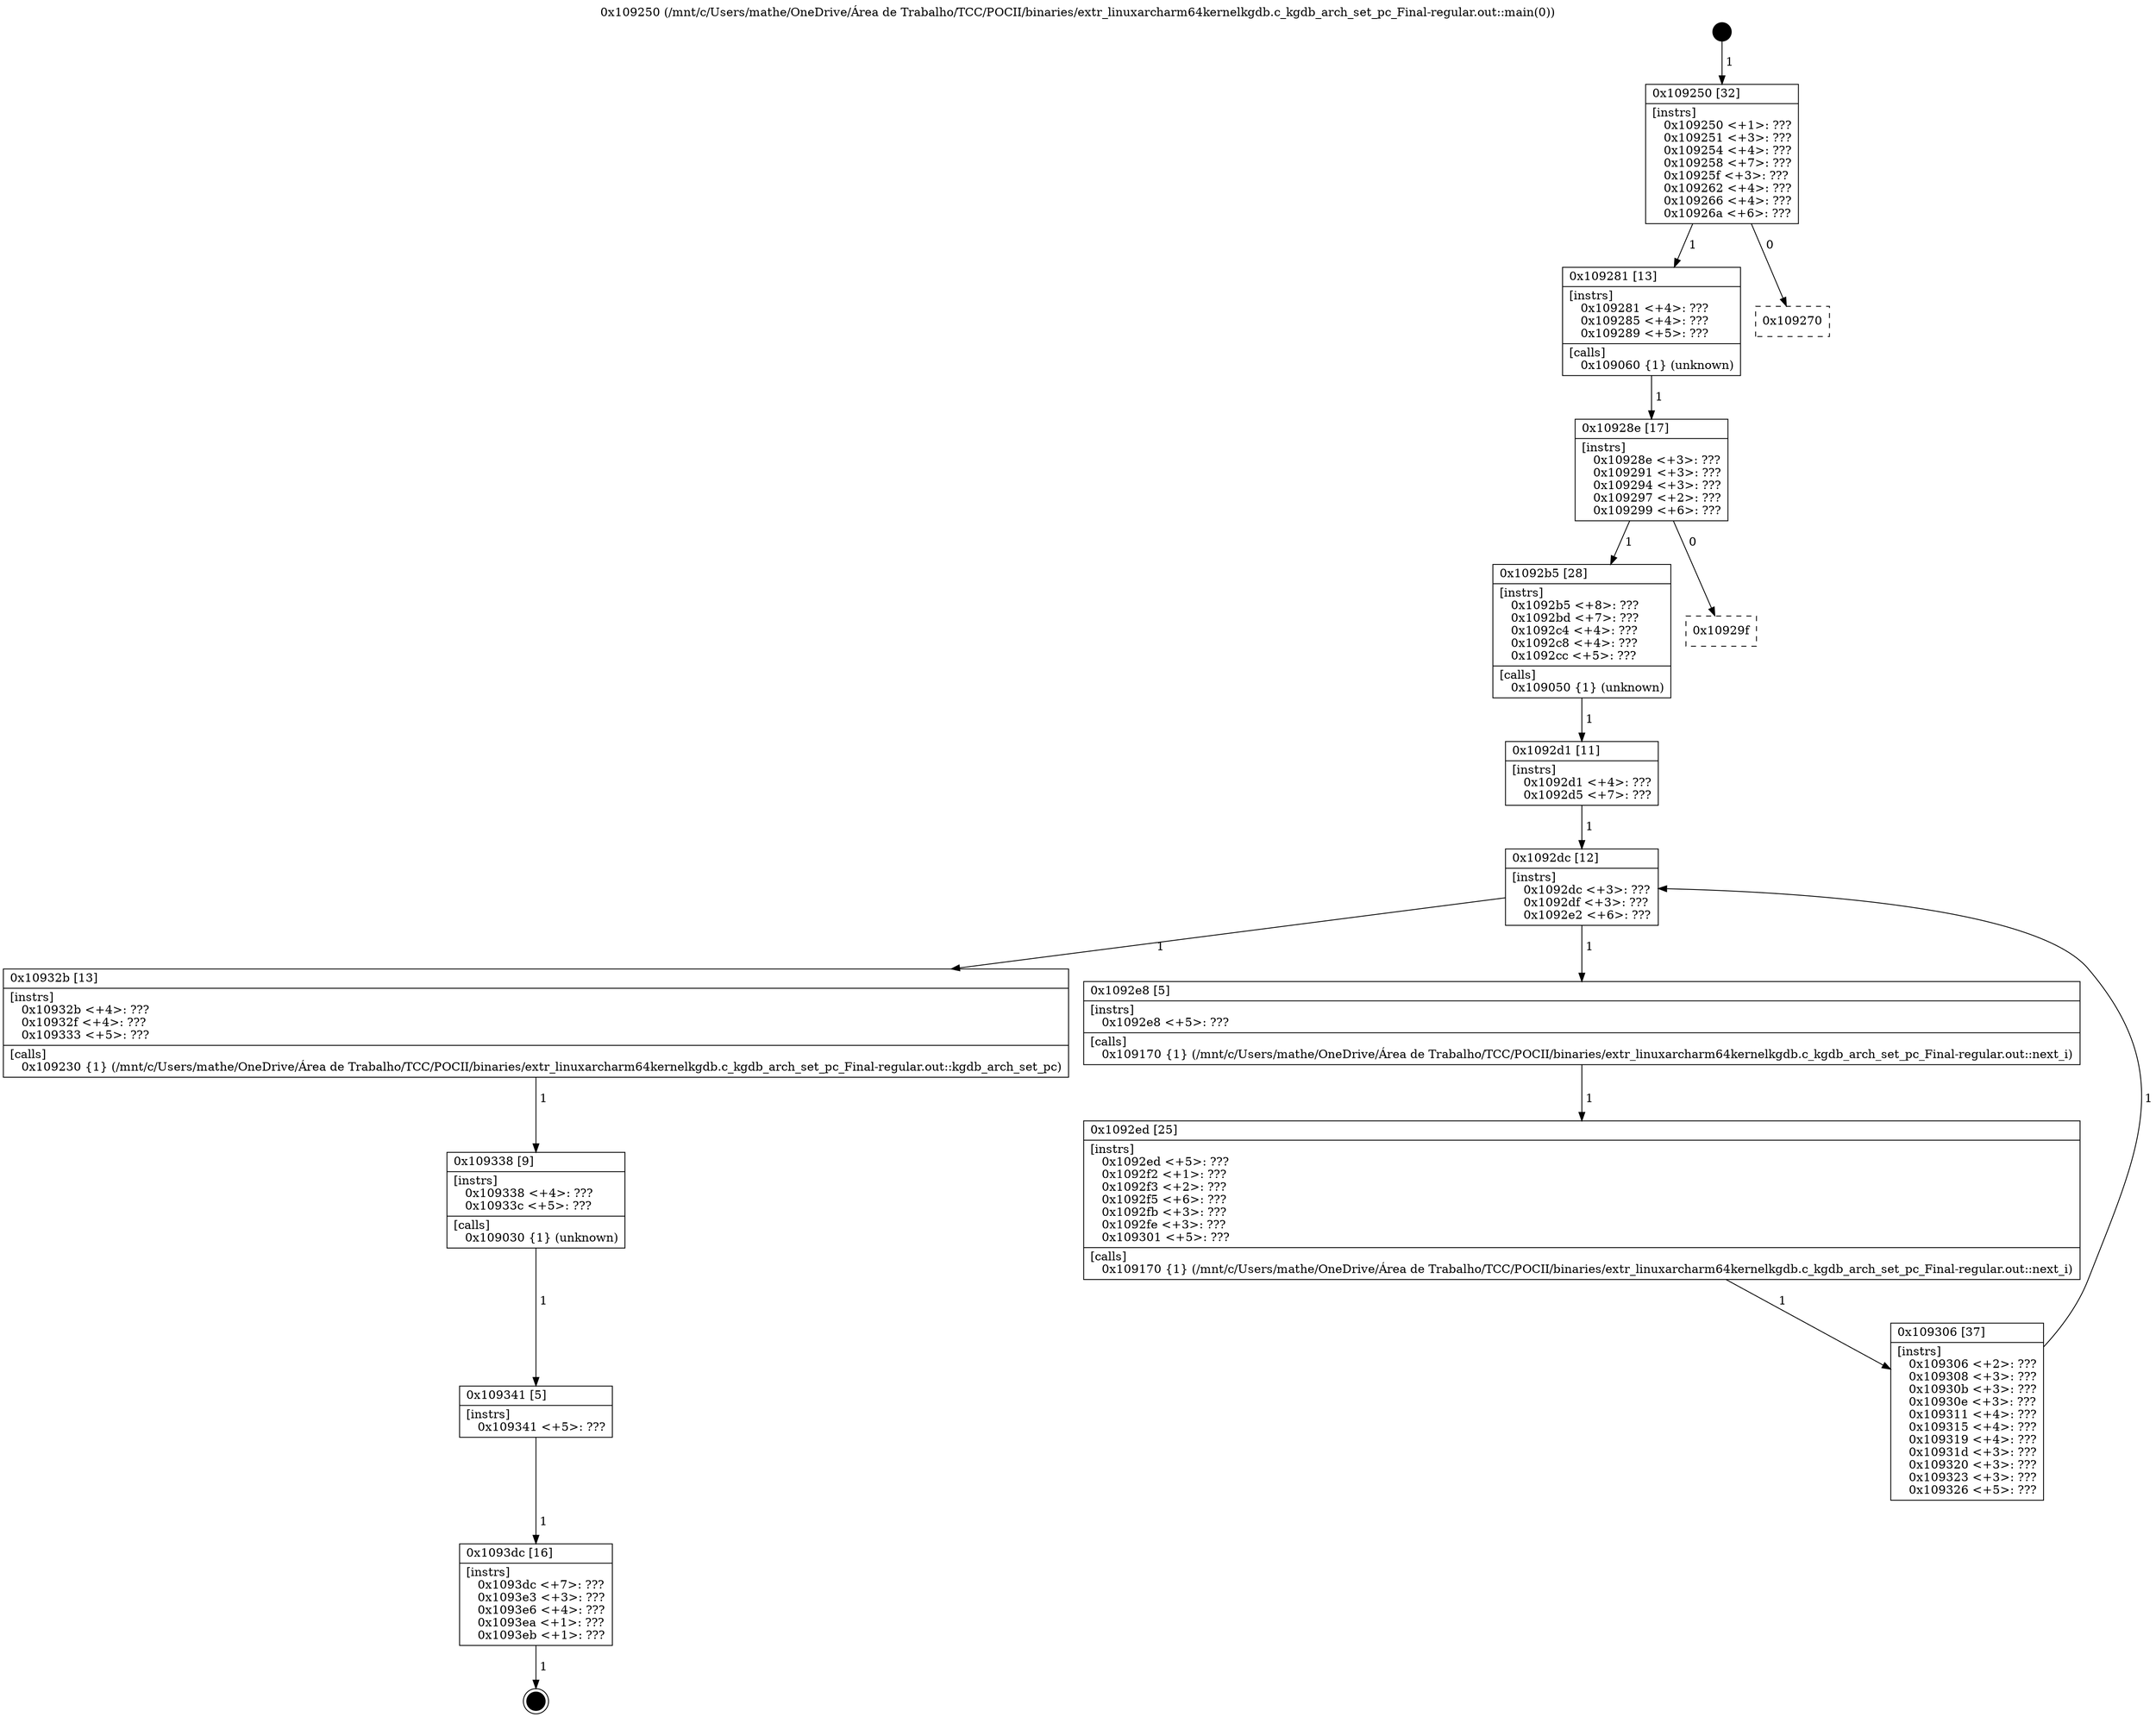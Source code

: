 digraph "0x109250" {
  label = "0x109250 (/mnt/c/Users/mathe/OneDrive/Área de Trabalho/TCC/POCII/binaries/extr_linuxarcharm64kernelkgdb.c_kgdb_arch_set_pc_Final-regular.out::main(0))"
  labelloc = "t"
  node[shape=record]

  Entry [label="",width=0.3,height=0.3,shape=circle,fillcolor=black,style=filled]
  "0x109250" [label="{
     0x109250 [32]\l
     | [instrs]\l
     &nbsp;&nbsp;0x109250 \<+1\>: ???\l
     &nbsp;&nbsp;0x109251 \<+3\>: ???\l
     &nbsp;&nbsp;0x109254 \<+4\>: ???\l
     &nbsp;&nbsp;0x109258 \<+7\>: ???\l
     &nbsp;&nbsp;0x10925f \<+3\>: ???\l
     &nbsp;&nbsp;0x109262 \<+4\>: ???\l
     &nbsp;&nbsp;0x109266 \<+4\>: ???\l
     &nbsp;&nbsp;0x10926a \<+6\>: ???\l
  }"]
  "0x109281" [label="{
     0x109281 [13]\l
     | [instrs]\l
     &nbsp;&nbsp;0x109281 \<+4\>: ???\l
     &nbsp;&nbsp;0x109285 \<+4\>: ???\l
     &nbsp;&nbsp;0x109289 \<+5\>: ???\l
     | [calls]\l
     &nbsp;&nbsp;0x109060 \{1\} (unknown)\l
  }"]
  "0x109270" [label="{
     0x109270\l
  }", style=dashed]
  "0x10928e" [label="{
     0x10928e [17]\l
     | [instrs]\l
     &nbsp;&nbsp;0x10928e \<+3\>: ???\l
     &nbsp;&nbsp;0x109291 \<+3\>: ???\l
     &nbsp;&nbsp;0x109294 \<+3\>: ???\l
     &nbsp;&nbsp;0x109297 \<+2\>: ???\l
     &nbsp;&nbsp;0x109299 \<+6\>: ???\l
  }"]
  "0x1092b5" [label="{
     0x1092b5 [28]\l
     | [instrs]\l
     &nbsp;&nbsp;0x1092b5 \<+8\>: ???\l
     &nbsp;&nbsp;0x1092bd \<+7\>: ???\l
     &nbsp;&nbsp;0x1092c4 \<+4\>: ???\l
     &nbsp;&nbsp;0x1092c8 \<+4\>: ???\l
     &nbsp;&nbsp;0x1092cc \<+5\>: ???\l
     | [calls]\l
     &nbsp;&nbsp;0x109050 \{1\} (unknown)\l
  }"]
  "0x10929f" [label="{
     0x10929f\l
  }", style=dashed]
  "0x1092dc" [label="{
     0x1092dc [12]\l
     | [instrs]\l
     &nbsp;&nbsp;0x1092dc \<+3\>: ???\l
     &nbsp;&nbsp;0x1092df \<+3\>: ???\l
     &nbsp;&nbsp;0x1092e2 \<+6\>: ???\l
  }"]
  "0x10932b" [label="{
     0x10932b [13]\l
     | [instrs]\l
     &nbsp;&nbsp;0x10932b \<+4\>: ???\l
     &nbsp;&nbsp;0x10932f \<+4\>: ???\l
     &nbsp;&nbsp;0x109333 \<+5\>: ???\l
     | [calls]\l
     &nbsp;&nbsp;0x109230 \{1\} (/mnt/c/Users/mathe/OneDrive/Área de Trabalho/TCC/POCII/binaries/extr_linuxarcharm64kernelkgdb.c_kgdb_arch_set_pc_Final-regular.out::kgdb_arch_set_pc)\l
  }"]
  "0x1092e8" [label="{
     0x1092e8 [5]\l
     | [instrs]\l
     &nbsp;&nbsp;0x1092e8 \<+5\>: ???\l
     | [calls]\l
     &nbsp;&nbsp;0x109170 \{1\} (/mnt/c/Users/mathe/OneDrive/Área de Trabalho/TCC/POCII/binaries/extr_linuxarcharm64kernelkgdb.c_kgdb_arch_set_pc_Final-regular.out::next_i)\l
  }"]
  "0x1092ed" [label="{
     0x1092ed [25]\l
     | [instrs]\l
     &nbsp;&nbsp;0x1092ed \<+5\>: ???\l
     &nbsp;&nbsp;0x1092f2 \<+1\>: ???\l
     &nbsp;&nbsp;0x1092f3 \<+2\>: ???\l
     &nbsp;&nbsp;0x1092f5 \<+6\>: ???\l
     &nbsp;&nbsp;0x1092fb \<+3\>: ???\l
     &nbsp;&nbsp;0x1092fe \<+3\>: ???\l
     &nbsp;&nbsp;0x109301 \<+5\>: ???\l
     | [calls]\l
     &nbsp;&nbsp;0x109170 \{1\} (/mnt/c/Users/mathe/OneDrive/Área de Trabalho/TCC/POCII/binaries/extr_linuxarcharm64kernelkgdb.c_kgdb_arch_set_pc_Final-regular.out::next_i)\l
  }"]
  "0x109306" [label="{
     0x109306 [37]\l
     | [instrs]\l
     &nbsp;&nbsp;0x109306 \<+2\>: ???\l
     &nbsp;&nbsp;0x109308 \<+3\>: ???\l
     &nbsp;&nbsp;0x10930b \<+3\>: ???\l
     &nbsp;&nbsp;0x10930e \<+3\>: ???\l
     &nbsp;&nbsp;0x109311 \<+4\>: ???\l
     &nbsp;&nbsp;0x109315 \<+4\>: ???\l
     &nbsp;&nbsp;0x109319 \<+4\>: ???\l
     &nbsp;&nbsp;0x10931d \<+3\>: ???\l
     &nbsp;&nbsp;0x109320 \<+3\>: ???\l
     &nbsp;&nbsp;0x109323 \<+3\>: ???\l
     &nbsp;&nbsp;0x109326 \<+5\>: ???\l
  }"]
  "0x1092d1" [label="{
     0x1092d1 [11]\l
     | [instrs]\l
     &nbsp;&nbsp;0x1092d1 \<+4\>: ???\l
     &nbsp;&nbsp;0x1092d5 \<+7\>: ???\l
  }"]
  "0x109338" [label="{
     0x109338 [9]\l
     | [instrs]\l
     &nbsp;&nbsp;0x109338 \<+4\>: ???\l
     &nbsp;&nbsp;0x10933c \<+5\>: ???\l
     | [calls]\l
     &nbsp;&nbsp;0x109030 \{1\} (unknown)\l
  }"]
  "0x109341" [label="{
     0x109341 [5]\l
     | [instrs]\l
     &nbsp;&nbsp;0x109341 \<+5\>: ???\l
  }"]
  "0x1093dc" [label="{
     0x1093dc [16]\l
     | [instrs]\l
     &nbsp;&nbsp;0x1093dc \<+7\>: ???\l
     &nbsp;&nbsp;0x1093e3 \<+3\>: ???\l
     &nbsp;&nbsp;0x1093e6 \<+4\>: ???\l
     &nbsp;&nbsp;0x1093ea \<+1\>: ???\l
     &nbsp;&nbsp;0x1093eb \<+1\>: ???\l
  }"]
  Exit [label="",width=0.3,height=0.3,shape=circle,fillcolor=black,style=filled,peripheries=2]
  Entry -> "0x109250" [label=" 1"]
  "0x109250" -> "0x109281" [label=" 1"]
  "0x109250" -> "0x109270" [label=" 0"]
  "0x109281" -> "0x10928e" [label=" 1"]
  "0x10928e" -> "0x1092b5" [label=" 1"]
  "0x10928e" -> "0x10929f" [label=" 0"]
  "0x1092b5" -> "0x1092d1" [label=" 1"]
  "0x1092dc" -> "0x10932b" [label=" 1"]
  "0x1092dc" -> "0x1092e8" [label=" 1"]
  "0x1092e8" -> "0x1092ed" [label=" 1"]
  "0x1092ed" -> "0x109306" [label=" 1"]
  "0x1092d1" -> "0x1092dc" [label=" 1"]
  "0x109306" -> "0x1092dc" [label=" 1"]
  "0x10932b" -> "0x109338" [label=" 1"]
  "0x109338" -> "0x109341" [label=" 1"]
  "0x109341" -> "0x1093dc" [label=" 1"]
  "0x1093dc" -> Exit [label=" 1"]
}
